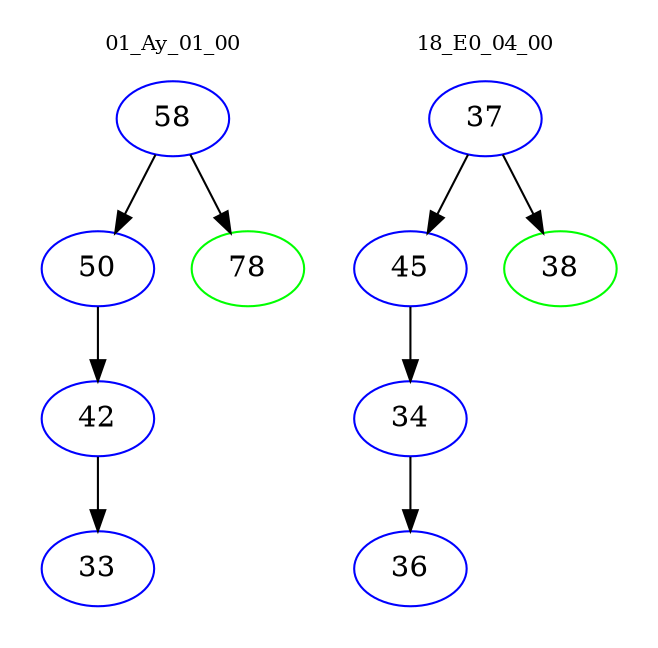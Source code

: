 digraph{
subgraph cluster_0 {
color = white
label = "01_Ay_01_00";
fontsize=10;
T0_58 [label="58", color="blue"]
T0_58 -> T0_50 [color="black"]
T0_50 [label="50", color="blue"]
T0_50 -> T0_42 [color="black"]
T0_42 [label="42", color="blue"]
T0_42 -> T0_33 [color="black"]
T0_33 [label="33", color="blue"]
T0_58 -> T0_78 [color="black"]
T0_78 [label="78", color="green"]
}
subgraph cluster_1 {
color = white
label = "18_E0_04_00";
fontsize=10;
T1_37 [label="37", color="blue"]
T1_37 -> T1_45 [color="black"]
T1_45 [label="45", color="blue"]
T1_45 -> T1_34 [color="black"]
T1_34 [label="34", color="blue"]
T1_34 -> T1_36 [color="black"]
T1_36 [label="36", color="blue"]
T1_37 -> T1_38 [color="black"]
T1_38 [label="38", color="green"]
}
}
